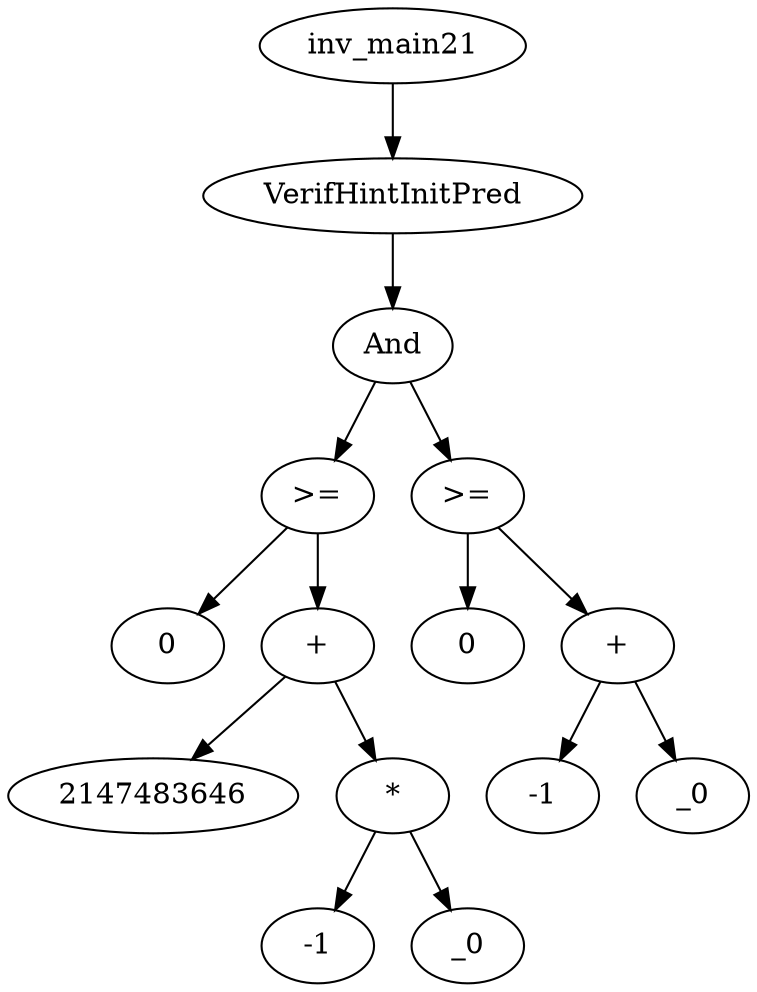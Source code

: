 digraph dag {
0 [label="inv_main21"];
1 [label="VerifHintInitPred"];
2 [label="And"];
3 [label=">="];
4 [label="0"];
5 [label="+"];
6 [label="2147483646"];
7 [label="*"];
8 [label="-1"];
9 [label="_0"];
10 [label=">="];
11 [label="0"];
12 [label="+"];
13 [label="-1"];
14 [label="_0"];
0->1
1->2
2->3
2 -> 10
3->5
3 -> 4
5->7
5 -> 6
7->9
7 -> 8
10->12
10 -> 11
12->14
12 -> 13
}
